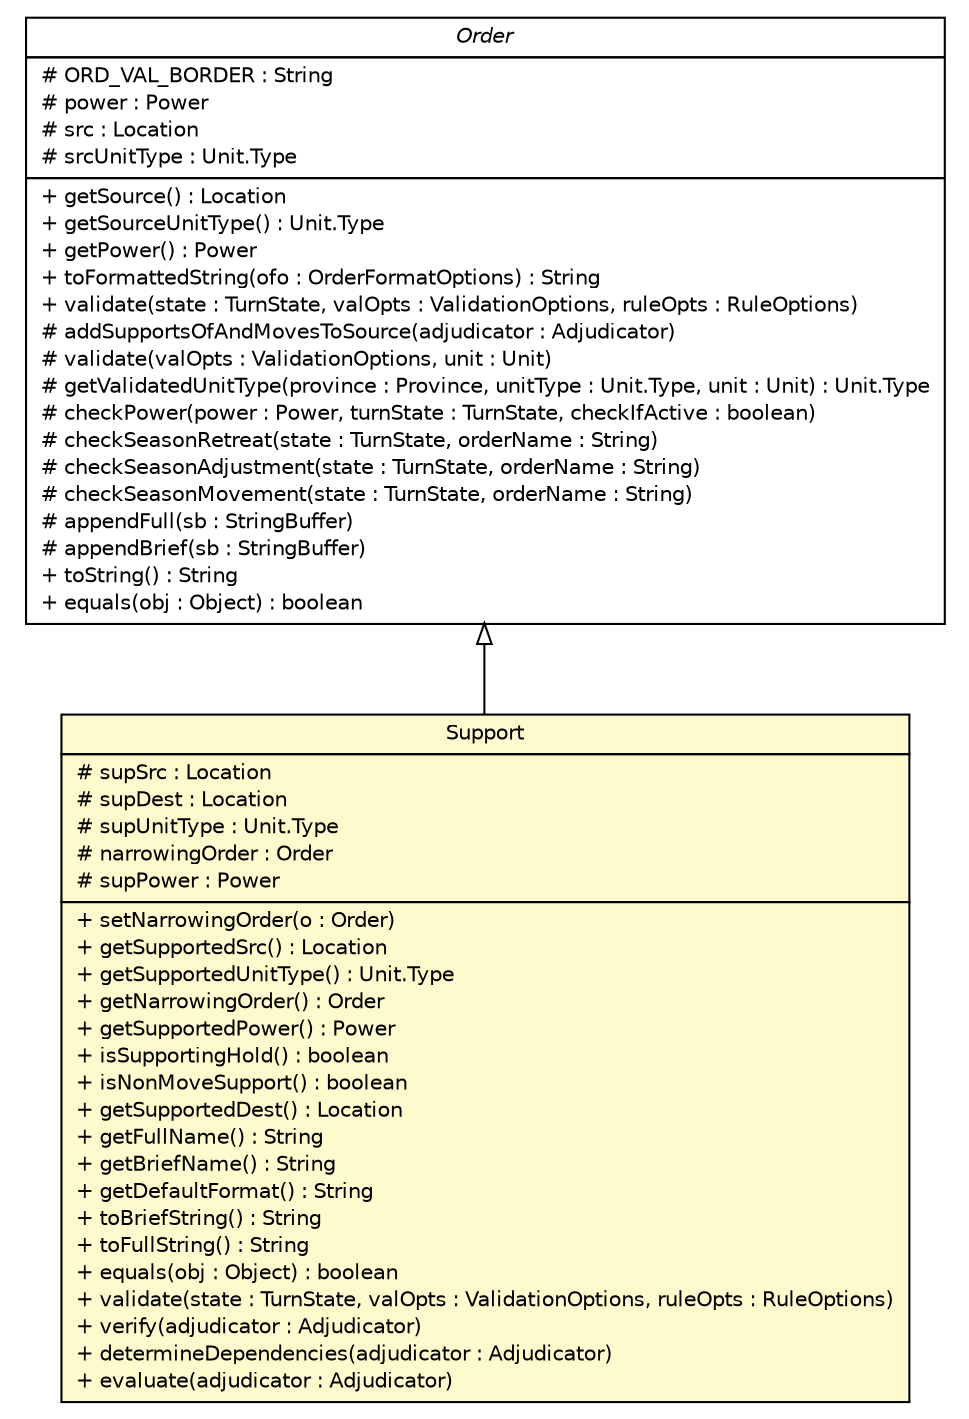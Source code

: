 #!/usr/local/bin/dot
#
# Class diagram 
# Generated by UMLGraph version 5.2 (http://www.umlgraph.org/)
#

digraph G {
	edge [fontname="Helvetica",fontsize=10,labelfontname="Helvetica",labelfontsize=10];
	node [fontname="Helvetica",fontsize=10,shape=plaintext];
	nodesep=0.25;
	ranksep=0.5;
	// dip.order.Order
	c4509 [label=<<table title="dip.order.Order" border="0" cellborder="1" cellspacing="0" cellpadding="2" port="p" href="./Order.html">
		<tr><td><table border="0" cellspacing="0" cellpadding="1">
<tr><td align="center" balign="center"><font face="Helvetica-Oblique"> Order </font></td></tr>
		</table></td></tr>
		<tr><td><table border="0" cellspacing="0" cellpadding="1">
<tr><td align="left" balign="left"> # ORD_VAL_BORDER : String </td></tr>
<tr><td align="left" balign="left"> # power : Power </td></tr>
<tr><td align="left" balign="left"> # src : Location </td></tr>
<tr><td align="left" balign="left"> # srcUnitType : Unit.Type </td></tr>
		</table></td></tr>
		<tr><td><table border="0" cellspacing="0" cellpadding="1">
<tr><td align="left" balign="left"> + getSource() : Location </td></tr>
<tr><td align="left" balign="left"> + getSourceUnitType() : Unit.Type </td></tr>
<tr><td align="left" balign="left"> + getPower() : Power </td></tr>
<tr><td align="left" balign="left"> + toFormattedString(ofo : OrderFormatOptions) : String </td></tr>
<tr><td align="left" balign="left"> + validate(state : TurnState, valOpts : ValidationOptions, ruleOpts : RuleOptions) </td></tr>
<tr><td align="left" balign="left"> # addSupportsOfAndMovesToSource(adjudicator : Adjudicator) </td></tr>
<tr><td align="left" balign="left"> # validate(valOpts : ValidationOptions, unit : Unit) </td></tr>
<tr><td align="left" balign="left"> # getValidatedUnitType(province : Province, unitType : Unit.Type, unit : Unit) : Unit.Type </td></tr>
<tr><td align="left" balign="left"> # checkPower(power : Power, turnState : TurnState, checkIfActive : boolean) </td></tr>
<tr><td align="left" balign="left"> # checkSeasonRetreat(state : TurnState, orderName : String) </td></tr>
<tr><td align="left" balign="left"> # checkSeasonAdjustment(state : TurnState, orderName : String) </td></tr>
<tr><td align="left" balign="left"> # checkSeasonMovement(state : TurnState, orderName : String) </td></tr>
<tr><td align="left" balign="left"> # appendFull(sb : StringBuffer) </td></tr>
<tr><td align="left" balign="left"> # appendBrief(sb : StringBuffer) </td></tr>
<tr><td align="left" balign="left"> + toString() : String </td></tr>
<tr><td align="left" balign="left"> + equals(obj : Object) : boolean </td></tr>
		</table></td></tr>
		</table>>, fontname="Helvetica", fontcolor="black", fontsize=10.0];
	// dip.order.Support
	c4524 [label=<<table title="dip.order.Support" border="0" cellborder="1" cellspacing="0" cellpadding="2" port="p" bgcolor="lemonChiffon" href="./Support.html">
		<tr><td><table border="0" cellspacing="0" cellpadding="1">
<tr><td align="center" balign="center"> Support </td></tr>
		</table></td></tr>
		<tr><td><table border="0" cellspacing="0" cellpadding="1">
<tr><td align="left" balign="left"> # supSrc : Location </td></tr>
<tr><td align="left" balign="left"> # supDest : Location </td></tr>
<tr><td align="left" balign="left"> # supUnitType : Unit.Type </td></tr>
<tr><td align="left" balign="left"> # narrowingOrder : Order </td></tr>
<tr><td align="left" balign="left"> # supPower : Power </td></tr>
		</table></td></tr>
		<tr><td><table border="0" cellspacing="0" cellpadding="1">
<tr><td align="left" balign="left"> + setNarrowingOrder(o : Order) </td></tr>
<tr><td align="left" balign="left"> + getSupportedSrc() : Location </td></tr>
<tr><td align="left" balign="left"> + getSupportedUnitType() : Unit.Type </td></tr>
<tr><td align="left" balign="left"> + getNarrowingOrder() : Order </td></tr>
<tr><td align="left" balign="left"> + getSupportedPower() : Power </td></tr>
<tr><td align="left" balign="left"> + isSupportingHold() : boolean </td></tr>
<tr><td align="left" balign="left"> + isNonMoveSupport() : boolean </td></tr>
<tr><td align="left" balign="left"> + getSupportedDest() : Location </td></tr>
<tr><td align="left" balign="left"> + getFullName() : String </td></tr>
<tr><td align="left" balign="left"> + getBriefName() : String </td></tr>
<tr><td align="left" balign="left"> + getDefaultFormat() : String </td></tr>
<tr><td align="left" balign="left"> + toBriefString() : String </td></tr>
<tr><td align="left" balign="left"> + toFullString() : String </td></tr>
<tr><td align="left" balign="left"> + equals(obj : Object) : boolean </td></tr>
<tr><td align="left" balign="left"> + validate(state : TurnState, valOpts : ValidationOptions, ruleOpts : RuleOptions) </td></tr>
<tr><td align="left" balign="left"> + verify(adjudicator : Adjudicator) </td></tr>
<tr><td align="left" balign="left"> + determineDependencies(adjudicator : Adjudicator) </td></tr>
<tr><td align="left" balign="left"> + evaluate(adjudicator : Adjudicator) </td></tr>
		</table></td></tr>
		</table>>, fontname="Helvetica", fontcolor="black", fontsize=10.0];
	//dip.order.Support extends dip.order.Order
	c4509:p -> c4524:p [dir=back,arrowtail=empty];
}

